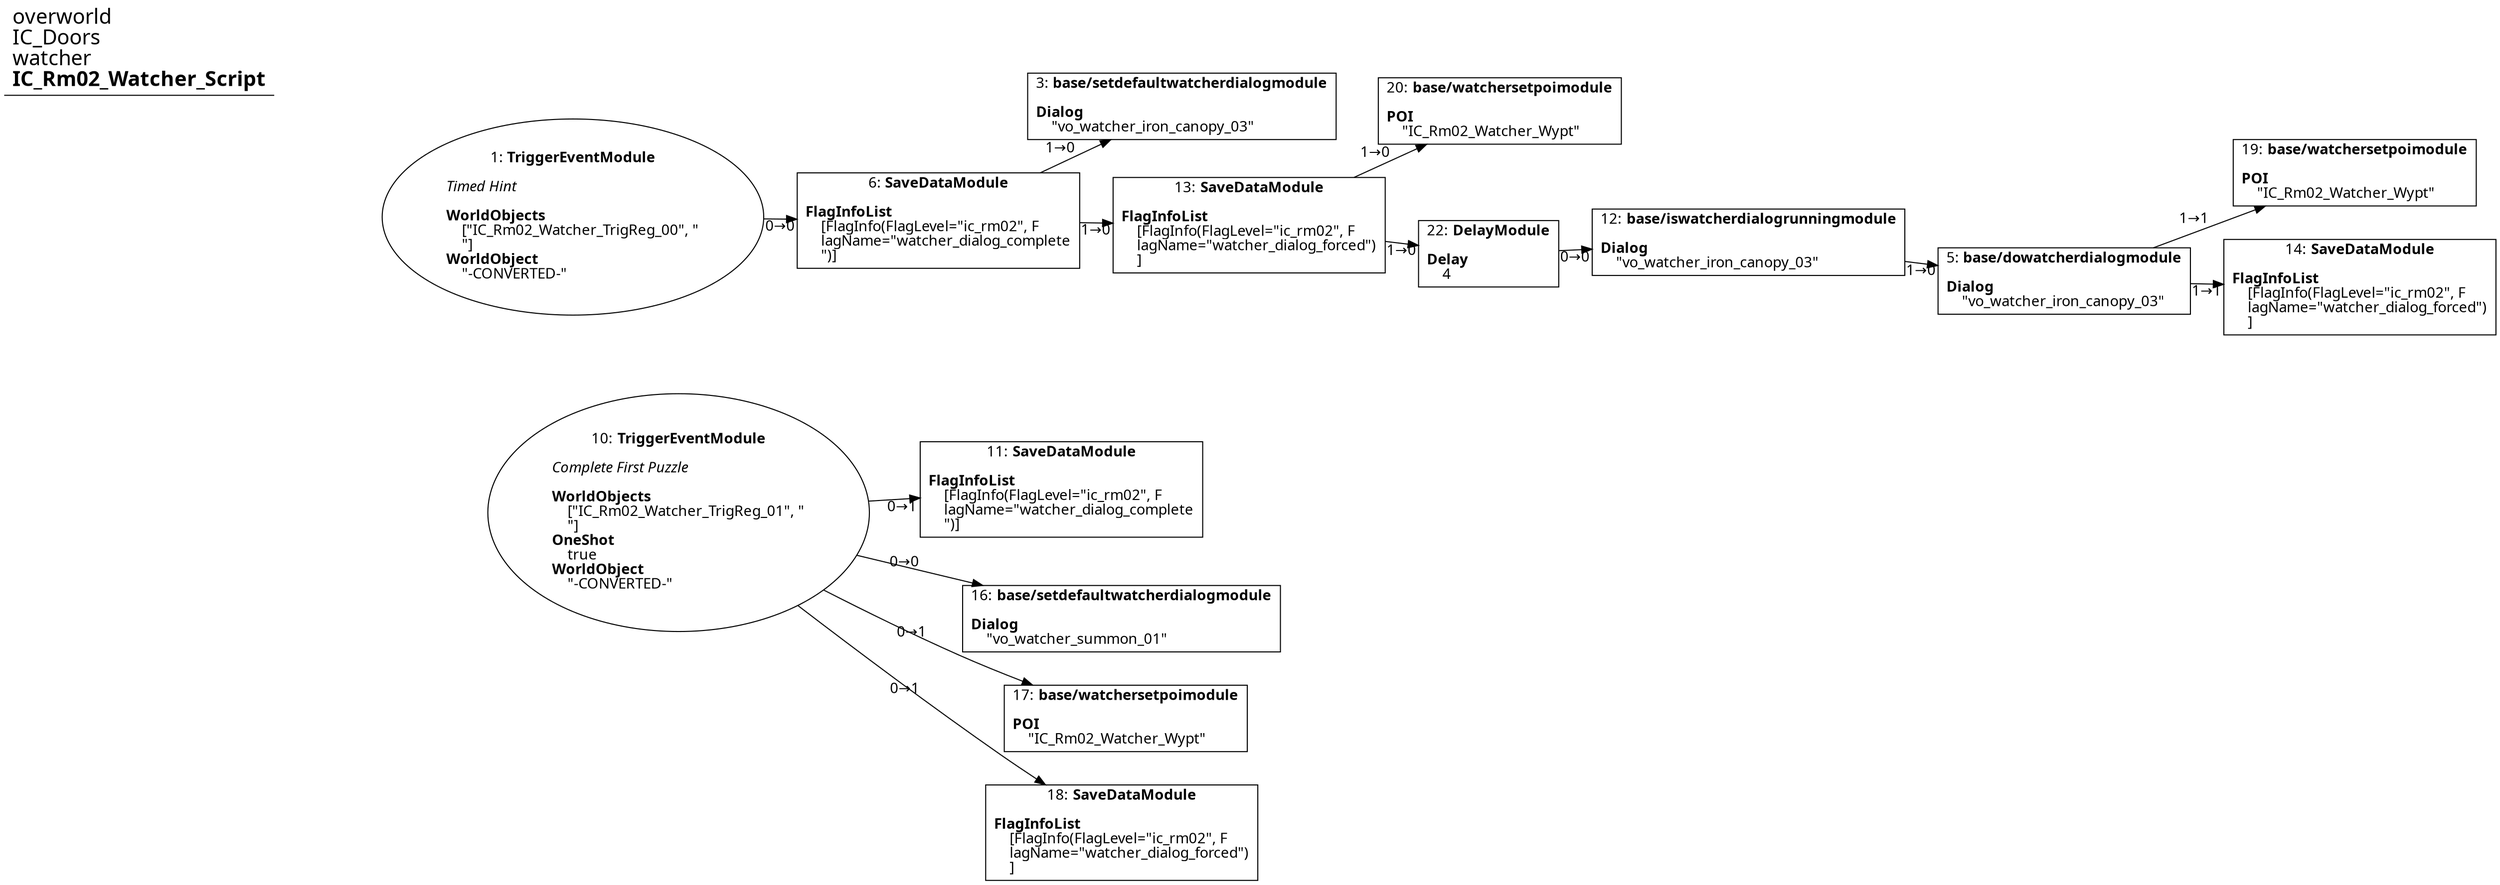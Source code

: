 digraph {
    layout = fdp;
    overlap = prism;
    sep = "+16";
    splines = spline;

    node [ shape = box ];

    graph [ fontname = "Segoe UI" ];
    node [ fontname = "Segoe UI" ];
    edge [ fontname = "Segoe UI" ];

    1 [ label = <1: <b>TriggerEventModule</b><br/><br/><i>Timed Hint<br align="left"/></i><br align="left"/><b>WorldObjects</b><br align="left"/>    [&quot;IC_Rm02_Watcher_TrigReg_00&quot;, &quot;<br align="left"/>    &quot;]<br align="left"/><b>WorldObject</b><br align="left"/>    &quot;-CONVERTED-&quot;<br align="left"/>> ];
    1 [ shape = oval ]
    1 [ pos = "0.43600002,-0.224!" ];
    1 -> 6 [ label = "0→0" ];

    3 [ label = <3: <b>base/setdefaultwatcherdialogmodule</b><br/><br/><b>Dialog</b><br align="left"/>    &quot;vo_watcher_iron_canopy_03&quot;<br align="left"/>> ];
    3 [ pos = "0.984,-0.08400001!" ];

    5 [ label = <5: <b>base/dowatcherdialogmodule</b><br/><br/><b>Dialog</b><br align="left"/>    &quot;vo_watcher_iron_canopy_03&quot;<br align="left"/>> ];
    5 [ pos = "1.792,-0.293!" ];
    5 -> 14 [ label = "1→1" ];
    5 -> 19 [ label = "1→1" ];

    6 [ label = <6: <b>SaveDataModule</b><br/><br/><b>FlagInfoList</b><br align="left"/>    [FlagInfo(FlagLevel=&quot;ic_rm02&quot;, F<br align="left"/>    lagName=&quot;watcher_dialog_complete<br align="left"/>    &quot;)]<br align="left"/>> ];
    6 [ pos = "0.716,-0.224!" ];
    6 -> 3 [ label = "1→0" ];
    6 -> 13 [ label = "1→0" ];

    10 [ label = <10: <b>TriggerEventModule</b><br/><br/><i>Complete First Puzzle<br align="left"/></i><br align="left"/><b>WorldObjects</b><br align="left"/>    [&quot;IC_Rm02_Watcher_TrigReg_01&quot;, &quot;<br align="left"/>    &quot;]<br align="left"/><b>OneShot</b><br align="left"/>    true<br align="left"/><b>WorldObject</b><br align="left"/>    &quot;-CONVERTED-&quot;<br align="left"/>> ];
    10 [ shape = oval ]
    10 [ pos = "0.15100001,-0.80600005!" ];
    10 -> 11 [ label = "0→1" ];
    10 -> 16 [ label = "0→0" ];
    10 -> 17 [ label = "0→1" ];
    10 -> 18 [ label = "0→1" ];

    11 [ label = <11: <b>SaveDataModule</b><br/><br/><b>FlagInfoList</b><br align="left"/>    [FlagInfo(FlagLevel=&quot;ic_rm02&quot;, F<br align="left"/>    lagName=&quot;watcher_dialog_complete<br align="left"/>    &quot;)]<br align="left"/>> ];
    11 [ pos = "0.47100002,-0.78300005!" ];

    12 [ label = <12: <b>base/iswatcherdialogrunningmodule</b><br/><br/><b>Dialog</b><br align="left"/>    &quot;vo_watcher_iron_canopy_03&quot;<br align="left"/>> ];
    12 [ pos = "1.478,-0.27!" ];
    12 -> 5 [ label = "1→0" ];

    13 [ label = <13: <b>SaveDataModule</b><br/><br/><b>FlagInfoList</b><br align="left"/>    [FlagInfo(FlagLevel=&quot;ic_rm02&quot;, F<br align="left"/>    lagName=&quot;watcher_dialog_forced&quot;)<br align="left"/>    ]<br align="left"/>> ];
    13 [ pos = "1.046,-0.24700001!" ];
    13 -> 20 [ label = "1→0" ];
    13 -> 22 [ label = "1→0" ];

    14 [ label = <14: <b>SaveDataModule</b><br/><br/><b>FlagInfoList</b><br align="left"/>    [FlagInfo(FlagLevel=&quot;ic_rm02&quot;, F<br align="left"/>    lagName=&quot;watcher_dialog_forced&quot;)<br align="left"/>    ]<br align="left"/>> ];
    14 [ pos = "2.049,-0.293!" ];

    16 [ label = <16: <b>base/setdefaultwatcherdialogmodule</b><br/><br/><b>Dialog</b><br align="left"/>    &quot;vo_watcher_summon_01&quot;<br align="left"/>> ];
    16 [ pos = "0.47300002,-0.93100005!" ];

    17 [ label = <17: <b>base/watchersetpoimodule</b><br/><br/><b>POI</b><br align="left"/>    &quot;IC_Rm02_Watcher_Wypt&quot;<br align="left"/>> ];
    17 [ pos = "0.47400004,-1.01!" ];

    18 [ label = <18: <b>SaveDataModule</b><br/><br/><b>FlagInfoList</b><br align="left"/>    [FlagInfo(FlagLevel=&quot;ic_rm02&quot;, F<br align="left"/>    lagName=&quot;watcher_dialog_forced&quot;)<br align="left"/>    ]<br align="left"/>> ];
    18 [ pos = "0.469,-1.12!" ];

    19 [ label = <19: <b>base/watchersetpoimodule</b><br/><br/><b>POI</b><br align="left"/>    &quot;IC_Rm02_Watcher_Wypt&quot;<br align="left"/>> ];
    19 [ pos = "2.049,-0.192!" ];

    20 [ label = <20: <b>base/watchersetpoimodule</b><br/><br/><b>POI</b><br align="left"/>    &quot;IC_Rm02_Watcher_Wypt&quot;<br align="left"/>> ];
    20 [ pos = "1.279,-0.089!" ];

    22 [ label = <22: <b>DelayModule</b><br/><br/><b>Delay</b><br align="left"/>    4<br align="left"/>> ];
    22 [ pos = "1.2780001,-0.27!" ];
    22 -> 12 [ label = "0→0" ];

    title [ pos = "0.15,-0.083000004!" ];
    title [ shape = underline ];
    title [ label = <<font point-size="20">overworld<br align="left"/>IC_Doors<br align="left"/>watcher<br align="left"/><b>IC_Rm02_Watcher_Script</b><br align="left"/></font>> ];
}
